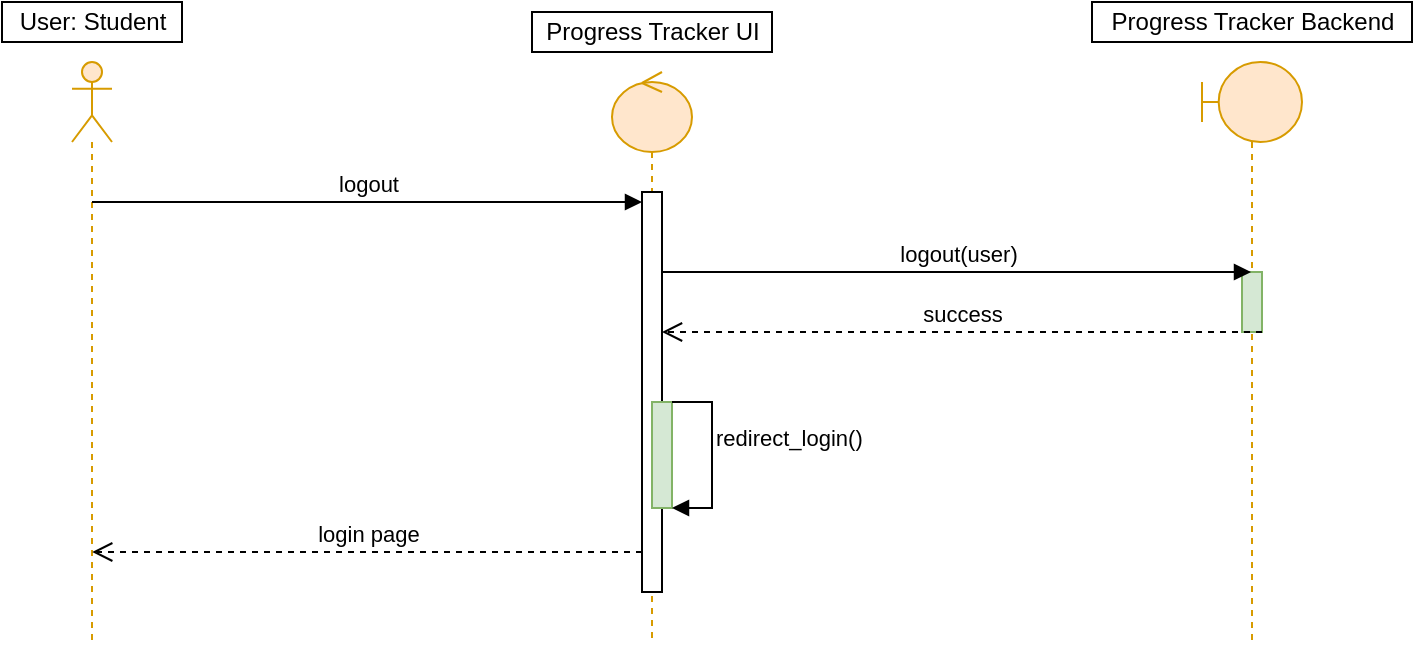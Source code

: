 <?xml version="1.0" encoding="UTF-8"?>
<mxfile compressed="false" version="12.1.7" type="device" pages="1"><diagram id="qxIXQQoXLA4KPB8yL7MM" name="Page-3"><mxGraphModel dx="1425" dy="872" grid="1" gridSize="10" guides="1" tooltips="1" connect="1" arrows="1" fold="1" page="1" pageScale="1" pageWidth="850" pageHeight="1100" math="0" shadow="0"><root><mxCell id="4MsPIWo7bYqa63KtsmRX-0"/><mxCell id="4MsPIWo7bYqa63KtsmRX-1" parent="4MsPIWo7bYqa63KtsmRX-0"/><mxCell id="lIa5whQ5t8ZFdQZ5lfhp-8" value="" style="shape=umlLifeline;participant=umlActor;perimeter=lifelinePerimeter;whiteSpace=wrap;html=1;container=1;collapsible=0;recursiveResize=0;verticalAlign=top;spacingTop=36;labelBackgroundColor=none;outlineConnect=0;strokeColor=#d79b00;fillColor=#ffe6cc;" parent="4MsPIWo7bYqa63KtsmRX-1" vertex="1"><mxGeometry x="90" y="130" width="20" height="290" as="geometry"/></mxCell><mxCell id="lIa5whQ5t8ZFdQZ5lfhp-10" value="User: Student" style="text;html=1;resizable=0;points=[];autosize=1;align=center;verticalAlign=top;spacingTop=-4;fontColor=#000000;labelBackgroundColor=none;strokeColor=#000000;" parent="4MsPIWo7bYqa63KtsmRX-1" vertex="1"><mxGeometry x="55" y="100" width="90" height="20" as="geometry"/></mxCell><mxCell id="lIa5whQ5t8ZFdQZ5lfhp-11" value="" style="shape=umlLifeline;participant=umlControl;perimeter=lifelinePerimeter;whiteSpace=wrap;html=1;container=1;collapsible=0;recursiveResize=0;verticalAlign=top;spacingTop=36;labelBackgroundColor=none;outlineConnect=0;strokeColor=#d79b00;fillColor=#ffe6cc;" parent="4MsPIWo7bYqa63KtsmRX-1" vertex="1"><mxGeometry x="360" y="135" width="40" height="285" as="geometry"/></mxCell><mxCell id="lIa5whQ5t8ZFdQZ5lfhp-16" value="" style="html=1;points=[];perimeter=orthogonalPerimeter;labelBackgroundColor=none;strokeColor=#000000;fontColor=#000000;" parent="lIa5whQ5t8ZFdQZ5lfhp-11" vertex="1"><mxGeometry x="15" y="60" width="10" height="200" as="geometry"/></mxCell><mxCell id="lIa5whQ5t8ZFdQZ5lfhp-39" value="" style="html=1;points=[];perimeter=orthogonalPerimeter;labelBackgroundColor=none;strokeColor=#82b366;fillColor=#d5e8d4;" parent="lIa5whQ5t8ZFdQZ5lfhp-11" vertex="1"><mxGeometry x="20" y="165" width="10" height="53" as="geometry"/></mxCell><mxCell id="lIa5whQ5t8ZFdQZ5lfhp-40" value="redirect_login()" style="html=1;verticalAlign=bottom;endArrow=block;fontColor=#000000;align=left;rounded=0;labelBackgroundColor=none;strokeColor=#000000;" parent="lIa5whQ5t8ZFdQZ5lfhp-11" source="lIa5whQ5t8ZFdQZ5lfhp-39" target="lIa5whQ5t8ZFdQZ5lfhp-39" edge="1"><mxGeometry width="80" relative="1" as="geometry"><mxPoint x="40" y="165" as="sourcePoint"/><mxPoint x="120" y="165" as="targetPoint"/><Array as="points"><mxPoint x="50" y="165"/></Array></mxGeometry></mxCell><mxCell id="lIa5whQ5t8ZFdQZ5lfhp-12" value="Progress Tracker UI" style="text;html=1;resizable=0;points=[];autosize=1;align=center;verticalAlign=top;spacingTop=-4;fontColor=#000000;labelBackgroundColor=none;strokeColor=#000000;" parent="4MsPIWo7bYqa63KtsmRX-1" vertex="1"><mxGeometry x="320" y="105" width="120" height="20" as="geometry"/></mxCell><mxCell id="lIa5whQ5t8ZFdQZ5lfhp-13" value="" style="shape=umlLifeline;participant=umlBoundary;perimeter=lifelinePerimeter;whiteSpace=wrap;html=1;container=1;collapsible=0;recursiveResize=0;verticalAlign=top;spacingTop=36;labelBackgroundColor=none;outlineConnect=0;strokeColor=#d79b00;fillColor=#ffe6cc;" parent="4MsPIWo7bYqa63KtsmRX-1" vertex="1"><mxGeometry x="655" y="130" width="50" height="290" as="geometry"/></mxCell><mxCell id="lIa5whQ5t8ZFdQZ5lfhp-22" value="" style="html=1;points=[];perimeter=orthogonalPerimeter;labelBackgroundColor=none;strokeColor=#82b366;fillColor=#d5e8d4;" parent="lIa5whQ5t8ZFdQZ5lfhp-13" vertex="1"><mxGeometry x="20" y="105" width="10" height="30" as="geometry"/></mxCell><mxCell id="lIa5whQ5t8ZFdQZ5lfhp-14" value="Progress Tracker Backend" style="text;html=1;resizable=0;points=[];autosize=1;align=center;verticalAlign=top;spacingTop=-4;fontColor=#000000;labelBackgroundColor=none;strokeColor=#000000;" parent="4MsPIWo7bYqa63KtsmRX-1" vertex="1"><mxGeometry x="600" y="100" width="160" height="20" as="geometry"/></mxCell><mxCell id="lIa5whQ5t8ZFdQZ5lfhp-15" value="logout" style="html=1;verticalAlign=bottom;endArrow=block;fontColor=#000000;labelBackgroundColor=none;strokeColor=#000000;" parent="4MsPIWo7bYqa63KtsmRX-1" source="lIa5whQ5t8ZFdQZ5lfhp-8" target="lIa5whQ5t8ZFdQZ5lfhp-16" edge="1"><mxGeometry width="80" relative="1" as="geometry"><mxPoint x="100" y="210" as="sourcePoint"/><mxPoint x="340" y="200" as="targetPoint"/><Array as="points"><mxPoint x="200" y="200"/></Array></mxGeometry></mxCell><mxCell id="lIa5whQ5t8ZFdQZ5lfhp-23" value="logout(user)" style="html=1;verticalAlign=bottom;endArrow=block;fontColor=#000000;labelBackgroundColor=none;strokeColor=#000000;" parent="4MsPIWo7bYqa63KtsmRX-1" edge="1"><mxGeometry width="80" relative="1" as="geometry"><mxPoint x="385" y="235" as="sourcePoint"/><mxPoint x="679.5" y="235" as="targetPoint"/><Array as="points"><mxPoint x="440" y="235"/></Array></mxGeometry></mxCell><mxCell id="lIa5whQ5t8ZFdQZ5lfhp-25" value="success" style="html=1;verticalAlign=bottom;endArrow=open;dashed=1;endSize=8;fontColor=#000000;exitX=1;exitY=1;exitDx=0;exitDy=0;exitPerimeter=0;labelBackgroundColor=none;strokeColor=#000000;" parent="4MsPIWo7bYqa63KtsmRX-1" source="lIa5whQ5t8ZFdQZ5lfhp-22" edge="1" target="lIa5whQ5t8ZFdQZ5lfhp-16"><mxGeometry relative="1" as="geometry"><mxPoint x="470" y="275" as="sourcePoint"/><mxPoint x="385" y="275" as="targetPoint"/></mxGeometry></mxCell><mxCell id="lIa5whQ5t8ZFdQZ5lfhp-42" value="login page" style="html=1;verticalAlign=bottom;endArrow=open;dashed=1;endSize=8;fontColor=#000000;labelBackgroundColor=none;strokeColor=#000000;" parent="4MsPIWo7bYqa63KtsmRX-1" edge="1"><mxGeometry relative="1" as="geometry"><mxPoint x="375" y="375" as="sourcePoint"/><mxPoint x="100.1" y="375" as="targetPoint"/><Array as="points"><mxPoint x="340" y="375"/></Array></mxGeometry></mxCell></root></mxGraphModel></diagram></mxfile>